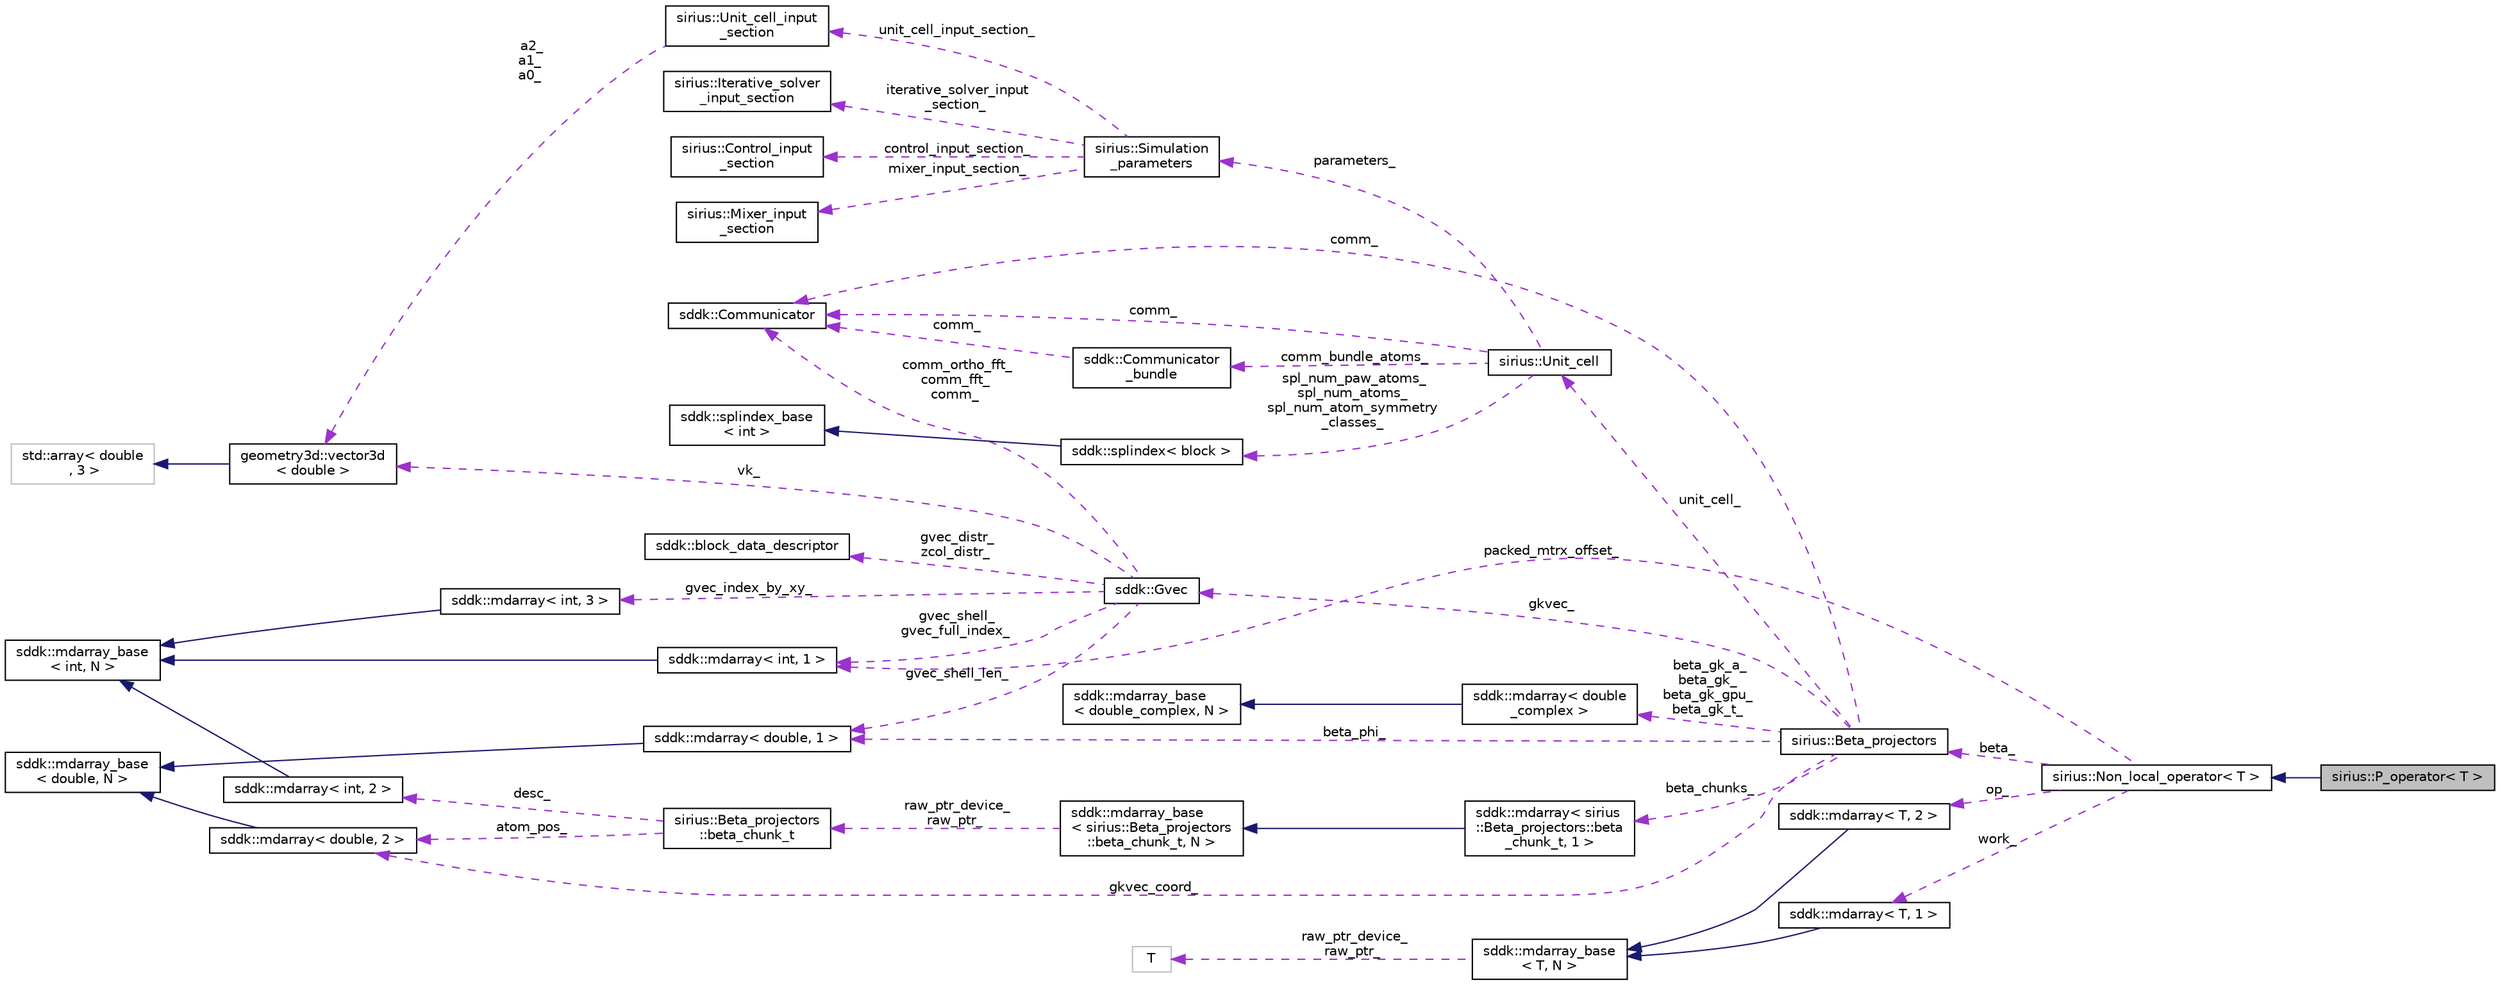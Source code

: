 digraph "sirius::P_operator&lt; T &gt;"
{
 // INTERACTIVE_SVG=YES
  edge [fontname="Helvetica",fontsize="10",labelfontname="Helvetica",labelfontsize="10"];
  node [fontname="Helvetica",fontsize="10",shape=record];
  rankdir="LR";
  Node1 [label="sirius::P_operator\< T \>",height=0.2,width=0.4,color="black", fillcolor="grey75", style="filled", fontcolor="black"];
  Node2 -> Node1 [dir="back",color="midnightblue",fontsize="10",style="solid",fontname="Helvetica"];
  Node2 [label="sirius::Non_local_operator\< T \>",height=0.2,width=0.4,color="black", fillcolor="white", style="filled",URL="$classsirius_1_1_non__local__operator.html"];
  Node3 -> Node2 [dir="back",color="darkorchid3",fontsize="10",style="dashed",label=" packed_mtrx_offset_" ,fontname="Helvetica"];
  Node3 [label="sddk::mdarray\< int, 1 \>",height=0.2,width=0.4,color="black", fillcolor="white", style="filled",URL="$classsddk_1_1mdarray.html"];
  Node4 -> Node3 [dir="back",color="midnightblue",fontsize="10",style="solid",fontname="Helvetica"];
  Node4 [label="sddk::mdarray_base\l\< int, N \>",height=0.2,width=0.4,color="black", fillcolor="white", style="filled",URL="$classsddk_1_1mdarray__base.html"];
  Node5 -> Node2 [dir="back",color="darkorchid3",fontsize="10",style="dashed",label=" beta_" ,fontname="Helvetica"];
  Node5 [label="sirius::Beta_projectors",height=0.2,width=0.4,color="black", fillcolor="white", style="filled",URL="$classsirius_1_1_beta__projectors.html",tooltip="Stores <G+k | beta> expansion. "];
  Node6 -> Node5 [dir="back",color="darkorchid3",fontsize="10",style="dashed",label=" beta_gk_a_\nbeta_gk_\nbeta_gk_gpu_\nbeta_gk_t_" ,fontname="Helvetica"];
  Node6 [label="sddk::mdarray\< double\l_complex \>",height=0.2,width=0.4,color="black", fillcolor="white", style="filled",URL="$classsddk_1_1mdarray.html"];
  Node7 -> Node6 [dir="back",color="midnightblue",fontsize="10",style="solid",fontname="Helvetica"];
  Node7 [label="sddk::mdarray_base\l\< double_complex, N \>",height=0.2,width=0.4,color="black", fillcolor="white", style="filled",URL="$classsddk_1_1mdarray__base.html"];
  Node8 -> Node5 [dir="back",color="darkorchid3",fontsize="10",style="dashed",label=" beta_phi_" ,fontname="Helvetica"];
  Node8 [label="sddk::mdarray\< double, 1 \>",height=0.2,width=0.4,color="black", fillcolor="white", style="filled",URL="$classsddk_1_1mdarray.html"];
  Node9 -> Node8 [dir="back",color="midnightblue",fontsize="10",style="solid",fontname="Helvetica"];
  Node9 [label="sddk::mdarray_base\l\< double, N \>",height=0.2,width=0.4,color="black", fillcolor="white", style="filled",URL="$classsddk_1_1mdarray__base.html"];
  Node10 -> Node5 [dir="back",color="darkorchid3",fontsize="10",style="dashed",label=" comm_" ,fontname="Helvetica"];
  Node10 [label="sddk::Communicator",height=0.2,width=0.4,color="black", fillcolor="white", style="filled",URL="$classsddk_1_1_communicator.html",tooltip="MPI communicator wrapper. "];
  Node11 -> Node5 [dir="back",color="darkorchid3",fontsize="10",style="dashed",label=" beta_chunks_" ,fontname="Helvetica"];
  Node11 [label="sddk::mdarray\< sirius\l::Beta_projectors::beta\l_chunk_t, 1 \>",height=0.2,width=0.4,color="black", fillcolor="white", style="filled",URL="$classsddk_1_1mdarray.html"];
  Node12 -> Node11 [dir="back",color="midnightblue",fontsize="10",style="solid",fontname="Helvetica"];
  Node12 [label="sddk::mdarray_base\l\< sirius::Beta_projectors\l::beta_chunk_t, N \>",height=0.2,width=0.4,color="black", fillcolor="white", style="filled",URL="$classsddk_1_1mdarray__base.html"];
  Node13 -> Node12 [dir="back",color="darkorchid3",fontsize="10",style="dashed",label=" raw_ptr_device_\nraw_ptr_" ,fontname="Helvetica"];
  Node13 [label="sirius::Beta_projectors\l::beta_chunk_t",height=0.2,width=0.4,color="black", fillcolor="white", style="filled",URL="$structsirius_1_1_beta__projectors_1_1beta__chunk__t.html"];
  Node14 -> Node13 [dir="back",color="darkorchid3",fontsize="10",style="dashed",label=" desc_" ,fontname="Helvetica"];
  Node14 [label="sddk::mdarray\< int, 2 \>",height=0.2,width=0.4,color="black", fillcolor="white", style="filled",URL="$classsddk_1_1mdarray.html"];
  Node4 -> Node14 [dir="back",color="midnightblue",fontsize="10",style="solid",fontname="Helvetica"];
  Node15 -> Node13 [dir="back",color="darkorchid3",fontsize="10",style="dashed",label=" atom_pos_" ,fontname="Helvetica"];
  Node15 [label="sddk::mdarray\< double, 2 \>",height=0.2,width=0.4,color="black", fillcolor="white", style="filled",URL="$classsddk_1_1mdarray.html"];
  Node9 -> Node15 [dir="back",color="midnightblue",fontsize="10",style="solid",fontname="Helvetica"];
  Node16 -> Node5 [dir="back",color="darkorchid3",fontsize="10",style="dashed",label=" gkvec_" ,fontname="Helvetica"];
  Node16 [label="sddk::Gvec",height=0.2,width=0.4,color="black", fillcolor="white", style="filled",URL="$classsddk_1_1_gvec.html",tooltip="Store list of G-vectors for FFTs and G+k basis functions. "];
  Node17 -> Node16 [dir="back",color="darkorchid3",fontsize="10",style="dashed",label=" gvec_index_by_xy_" ,fontname="Helvetica"];
  Node17 [label="sddk::mdarray\< int, 3 \>",height=0.2,width=0.4,color="black", fillcolor="white", style="filled",URL="$classsddk_1_1mdarray.html"];
  Node4 -> Node17 [dir="back",color="midnightblue",fontsize="10",style="solid",fontname="Helvetica"];
  Node8 -> Node16 [dir="back",color="darkorchid3",fontsize="10",style="dashed",label=" gvec_shell_len_" ,fontname="Helvetica"];
  Node3 -> Node16 [dir="back",color="darkorchid3",fontsize="10",style="dashed",label=" gvec_shell_\ngvec_full_index_" ,fontname="Helvetica"];
  Node18 -> Node16 [dir="back",color="darkorchid3",fontsize="10",style="dashed",label=" gvec_distr_\nzcol_distr_" ,fontname="Helvetica"];
  Node18 [label="sddk::block_data_descriptor",height=0.2,width=0.4,color="black", fillcolor="white", style="filled",URL="$structsddk_1_1block__data__descriptor.html"];
  Node10 -> Node16 [dir="back",color="darkorchid3",fontsize="10",style="dashed",label=" comm_ortho_fft_\ncomm_fft_\ncomm_" ,fontname="Helvetica"];
  Node19 -> Node16 [dir="back",color="darkorchid3",fontsize="10",style="dashed",label=" vk_" ,fontname="Helvetica"];
  Node19 [label="geometry3d::vector3d\l\< double \>",height=0.2,width=0.4,color="black", fillcolor="white", style="filled",URL="$classgeometry3d_1_1vector3d.html"];
  Node20 -> Node19 [dir="back",color="midnightblue",fontsize="10",style="solid",fontname="Helvetica"];
  Node20 [label="std::array\< double\l , 3 \>",height=0.2,width=0.4,color="grey75", fillcolor="white", style="filled"];
  Node21 -> Node5 [dir="back",color="darkorchid3",fontsize="10",style="dashed",label=" unit_cell_" ,fontname="Helvetica"];
  Node21 [label="sirius::Unit_cell",height=0.2,width=0.4,color="black", fillcolor="white", style="filled",URL="$classsirius_1_1_unit__cell.html"];
  Node22 -> Node21 [dir="back",color="darkorchid3",fontsize="10",style="dashed",label=" comm_bundle_atoms_" ,fontname="Helvetica"];
  Node22 [label="sddk::Communicator\l_bundle",height=0.2,width=0.4,color="black", fillcolor="white", style="filled",URL="$classsddk_1_1_communicator__bundle.html",tooltip="A bundle of MPI communicators. "];
  Node10 -> Node22 [dir="back",color="darkorchid3",fontsize="10",style="dashed",label=" comm_" ,fontname="Helvetica"];
  Node23 -> Node21 [dir="back",color="darkorchid3",fontsize="10",style="dashed",label=" spl_num_paw_atoms_\nspl_num_atoms_\nspl_num_atom_symmetry\l_classes_" ,fontname="Helvetica"];
  Node23 [label="sddk::splindex\< block \>",height=0.2,width=0.4,color="black", fillcolor="white", style="filled",URL="$classsddk_1_1splindex.html"];
  Node24 -> Node23 [dir="back",color="midnightblue",fontsize="10",style="solid",fontname="Helvetica"];
  Node24 [label="sddk::splindex_base\l\< int \>",height=0.2,width=0.4,color="black", fillcolor="white", style="filled",URL="$classsddk_1_1splindex__base.html"];
  Node10 -> Node21 [dir="back",color="darkorchid3",fontsize="10",style="dashed",label=" comm_" ,fontname="Helvetica"];
  Node25 -> Node21 [dir="back",color="darkorchid3",fontsize="10",style="dashed",label=" parameters_" ,fontname="Helvetica"];
  Node25 [label="sirius::Simulation\l_parameters",height=0.2,width=0.4,color="black", fillcolor="white", style="filled",URL="$classsirius_1_1_simulation__parameters.html",tooltip="Basic parameters of the simulation. "];
  Node26 -> Node25 [dir="back",color="darkorchid3",fontsize="10",style="dashed",label=" iterative_solver_input\l_section_" ,fontname="Helvetica"];
  Node26 [label="sirius::Iterative_solver\l_input_section",height=0.2,width=0.4,color="black", fillcolor="white", style="filled",URL="$structsirius_1_1_iterative__solver__input__section.html"];
  Node27 -> Node25 [dir="back",color="darkorchid3",fontsize="10",style="dashed",label=" unit_cell_input_section_" ,fontname="Helvetica"];
  Node27 [label="sirius::Unit_cell_input\l_section",height=0.2,width=0.4,color="black", fillcolor="white", style="filled",URL="$structsirius_1_1_unit__cell__input__section.html",tooltip="Parse unit cell input section. "];
  Node19 -> Node27 [dir="back",color="darkorchid3",fontsize="10",style="dashed",label=" a2_\na1_\na0_" ,fontname="Helvetica"];
  Node28 -> Node25 [dir="back",color="darkorchid3",fontsize="10",style="dashed",label=" mixer_input_section_" ,fontname="Helvetica"];
  Node28 [label="sirius::Mixer_input\l_section",height=0.2,width=0.4,color="black", fillcolor="white", style="filled",URL="$structsirius_1_1_mixer__input__section.html"];
  Node29 -> Node25 [dir="back",color="darkorchid3",fontsize="10",style="dashed",label=" control_input_section_" ,fontname="Helvetica"];
  Node29 [label="sirius::Control_input\l_section",height=0.2,width=0.4,color="black", fillcolor="white", style="filled",URL="$structsirius_1_1_control__input__section.html",tooltip="Parse control input section. "];
  Node15 -> Node5 [dir="back",color="darkorchid3",fontsize="10",style="dashed",label=" gkvec_coord_" ,fontname="Helvetica"];
  Node30 -> Node2 [dir="back",color="darkorchid3",fontsize="10",style="dashed",label=" op_" ,fontname="Helvetica"];
  Node30 [label="sddk::mdarray\< T, 2 \>",height=0.2,width=0.4,color="black", fillcolor="white", style="filled",URL="$classsddk_1_1mdarray.html"];
  Node31 -> Node30 [dir="back",color="midnightblue",fontsize="10",style="solid",fontname="Helvetica"];
  Node31 [label="sddk::mdarray_base\l\< T, N \>",height=0.2,width=0.4,color="black", fillcolor="white", style="filled",URL="$classsddk_1_1mdarray__base.html",tooltip="Base class of multidimensional array. "];
  Node32 -> Node31 [dir="back",color="darkorchid3",fontsize="10",style="dashed",label=" raw_ptr_device_\nraw_ptr_" ,fontname="Helvetica"];
  Node32 [label="T",height=0.2,width=0.4,color="grey75", fillcolor="white", style="filled"];
  Node33 -> Node2 [dir="back",color="darkorchid3",fontsize="10",style="dashed",label=" work_" ,fontname="Helvetica"];
  Node33 [label="sddk::mdarray\< T, 1 \>",height=0.2,width=0.4,color="black", fillcolor="white", style="filled",URL="$classsddk_1_1mdarray.html"];
  Node31 -> Node33 [dir="back",color="midnightblue",fontsize="10",style="solid",fontname="Helvetica"];
}
